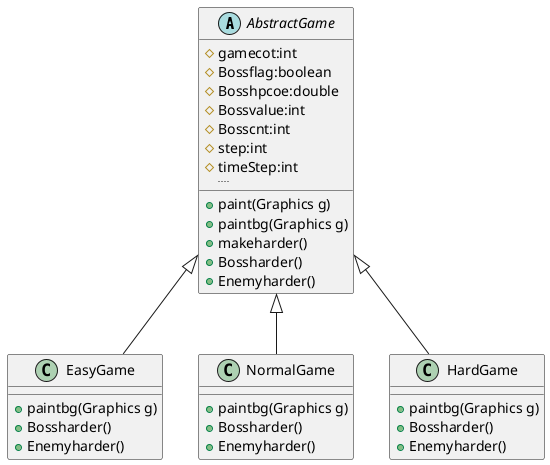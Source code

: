 @startuml
'https://plantuml.com/class-diagram

abstract class AbstractGame{
      # gamecot:int
      # Bossflag:boolean
      # Bosshpcoe:double
      # Bossvalue:int
      # Bosscnt:int
      # step:int
      # timeStep:int
       ....
      + paint(Graphics g)
      + paintbg(Graphics g)
      + makeharder()
      + Bossharder()
      + Enemyharder()

}

class EasyGame{
   + paintbg(Graphics g)
   + Bossharder()
   + Enemyharder()
}

class NormalGame{
   + paintbg(Graphics g)
   + Bossharder()
   + Enemyharder()
}

class HardGame{
   + paintbg(Graphics g)
   + Bossharder()
   + Enemyharder()
}

AbstractGame  <|-- EasyGame
AbstractGame  <|-- NormalGame
AbstractGame <|-- HardGame
@enduml